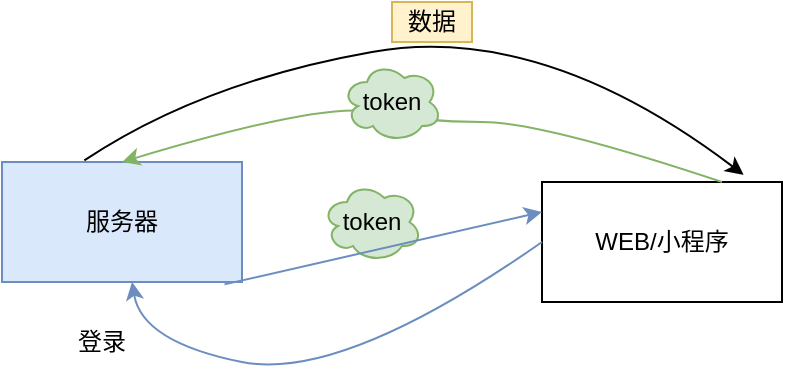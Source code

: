 <mxfile version="10.7.0" type="github"><diagram id="Xf_6gSF-FYjyltqeQsMj" name="Page-1"><mxGraphModel dx="1010" dy="526" grid="1" gridSize="10" guides="1" tooltips="1" connect="1" arrows="1" fold="1" page="1" pageScale="1" pageWidth="850" pageHeight="1100" math="0" shadow="0"><root><mxCell id="0"/><mxCell id="1" parent="0"/><mxCell id="miFF-Zo8CYVQz3lg1pm3-1" value="服务器" style="rounded=0;whiteSpace=wrap;html=1;fillColor=#dae8fc;strokeColor=#6c8ebf;" vertex="1" parent="1"><mxGeometry x="60" y="130" width="120" height="60" as="geometry"/></mxCell><mxCell id="miFF-Zo8CYVQz3lg1pm3-2" value="WEB/小程序" style="rounded=0;whiteSpace=wrap;html=1;" vertex="1" parent="1"><mxGeometry x="330" y="140" width="120" height="60" as="geometry"/></mxCell><mxCell id="miFF-Zo8CYVQz3lg1pm3-3" value="" style="curved=1;endArrow=classic;html=1;exitX=0;exitY=0.5;exitDx=0;exitDy=0;fillColor=#dae8fc;strokeColor=#6c8ebf;" edge="1" parent="1" source="miFF-Zo8CYVQz3lg1pm3-2" target="miFF-Zo8CYVQz3lg1pm3-1"><mxGeometry width="50" height="50" relative="1" as="geometry"><mxPoint x="20" y="430" as="sourcePoint"/><mxPoint x="70" y="380" as="targetPoint"/><Array as="points"><mxPoint x="230" y="240"/><mxPoint x="130" y="220"/></Array></mxGeometry></mxCell><mxCell id="miFF-Zo8CYVQz3lg1pm3-6" value="登录" style="text;html=1;strokeColor=none;fillColor=none;align=center;verticalAlign=middle;whiteSpace=wrap;rounded=0;" vertex="1" parent="1"><mxGeometry x="90" y="210" width="40" height="20" as="geometry"/></mxCell><mxCell id="miFF-Zo8CYVQz3lg1pm3-9" value="token" style="ellipse;shape=cloud;whiteSpace=wrap;html=1;fillColor=#d5e8d4;strokeColor=#82b366;" vertex="1" parent="1"><mxGeometry x="220" y="140" width="50" height="40" as="geometry"/></mxCell><mxCell id="miFF-Zo8CYVQz3lg1pm3-10" value="" style="curved=1;endArrow=classic;html=1;exitX=0.927;exitY=1.02;exitDx=0;exitDy=0;exitPerimeter=0;entryX=0;entryY=0.25;entryDx=0;entryDy=0;fillColor=#dae8fc;strokeColor=#6c8ebf;" edge="1" parent="1" source="miFF-Zo8CYVQz3lg1pm3-1" target="miFF-Zo8CYVQz3lg1pm3-2"><mxGeometry width="50" height="50" relative="1" as="geometry"><mxPoint x="171" y="191" as="sourcePoint"/><mxPoint x="330" y="155" as="targetPoint"/><Array as="points"/></mxGeometry></mxCell><mxCell id="miFF-Zo8CYVQz3lg1pm3-11" value="" style="curved=1;endArrow=classic;html=1;entryX=0.5;entryY=0;entryDx=0;entryDy=0;exitX=0.75;exitY=0;exitDx=0;exitDy=0;fillColor=#d5e8d4;strokeColor=#82b366;" edge="1" parent="1" source="miFF-Zo8CYVQz3lg1pm3-2" target="miFF-Zo8CYVQz3lg1pm3-1"><mxGeometry width="50" height="50" relative="1" as="geometry"><mxPoint x="60" y="300" as="sourcePoint"/><mxPoint x="110" y="250" as="targetPoint"/><Array as="points"><mxPoint x="330" y="110"/><mxPoint x="270" y="110"/><mxPoint x="220" y="100"/></Array></mxGeometry></mxCell><mxCell id="miFF-Zo8CYVQz3lg1pm3-12" value="token" style="ellipse;shape=cloud;whiteSpace=wrap;html=1;fillColor=#d5e8d4;strokeColor=#82b366;" vertex="1" parent="1"><mxGeometry x="230" y="80" width="50" height="40" as="geometry"/></mxCell><mxCell id="miFF-Zo8CYVQz3lg1pm3-13" value="" style="curved=1;endArrow=classic;html=1;entryX=0.84;entryY=-0.06;entryDx=0;entryDy=0;entryPerimeter=0;exitX=0.343;exitY=-0.013;exitDx=0;exitDy=0;exitPerimeter=0;" edge="1" parent="1" source="miFF-Zo8CYVQz3lg1pm3-1" target="miFF-Zo8CYVQz3lg1pm3-2"><mxGeometry width="50" height="50" relative="1" as="geometry"><mxPoint x="60" y="300" as="sourcePoint"/><mxPoint x="110" y="250" as="targetPoint"/><Array as="points"><mxPoint x="160" y="90"/><mxPoint x="330" y="60"/></Array></mxGeometry></mxCell><mxCell id="miFF-Zo8CYVQz3lg1pm3-14" value="数据" style="text;html=1;strokeColor=#d6b656;fillColor=#fff2cc;align=center;verticalAlign=middle;whiteSpace=wrap;rounded=0;" vertex="1" parent="1"><mxGeometry x="255" y="50" width="40" height="20" as="geometry"/></mxCell></root></mxGraphModel></diagram></mxfile>